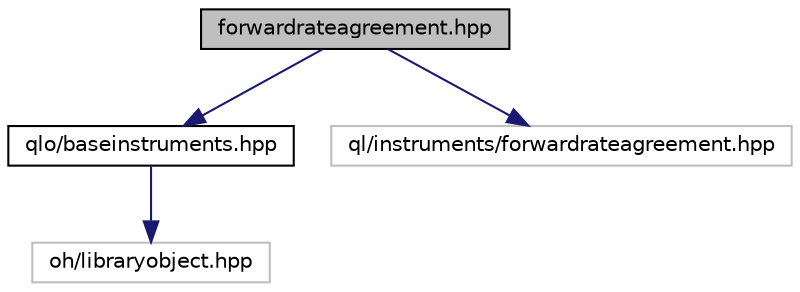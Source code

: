 digraph "forwardrateagreement.hpp"
{
  edge [fontname="Helvetica",fontsize="10",labelfontname="Helvetica",labelfontsize="10"];
  node [fontname="Helvetica",fontsize="10",shape=record];
  Node0 [label="forwardrateagreement.hpp",height=0.2,width=0.4,color="black", fillcolor="grey75", style="filled", fontcolor="black"];
  Node0 -> Node1 [color="midnightblue",fontsize="10",style="solid",fontname="Helvetica"];
  Node1 [label="qlo/baseinstruments.hpp",height=0.2,width=0.4,color="black", fillcolor="white", style="filled",URL="$baseinstruments_8hpp.html"];
  Node1 -> Node2 [color="midnightblue",fontsize="10",style="solid",fontname="Helvetica"];
  Node2 [label="oh/libraryobject.hpp",height=0.2,width=0.4,color="grey75", fillcolor="white", style="filled"];
  Node0 -> Node3 [color="midnightblue",fontsize="10",style="solid",fontname="Helvetica"];
  Node3 [label="ql/instruments/forwardrateagreement.hpp",height=0.2,width=0.4,color="grey75", fillcolor="white", style="filled"];
}
